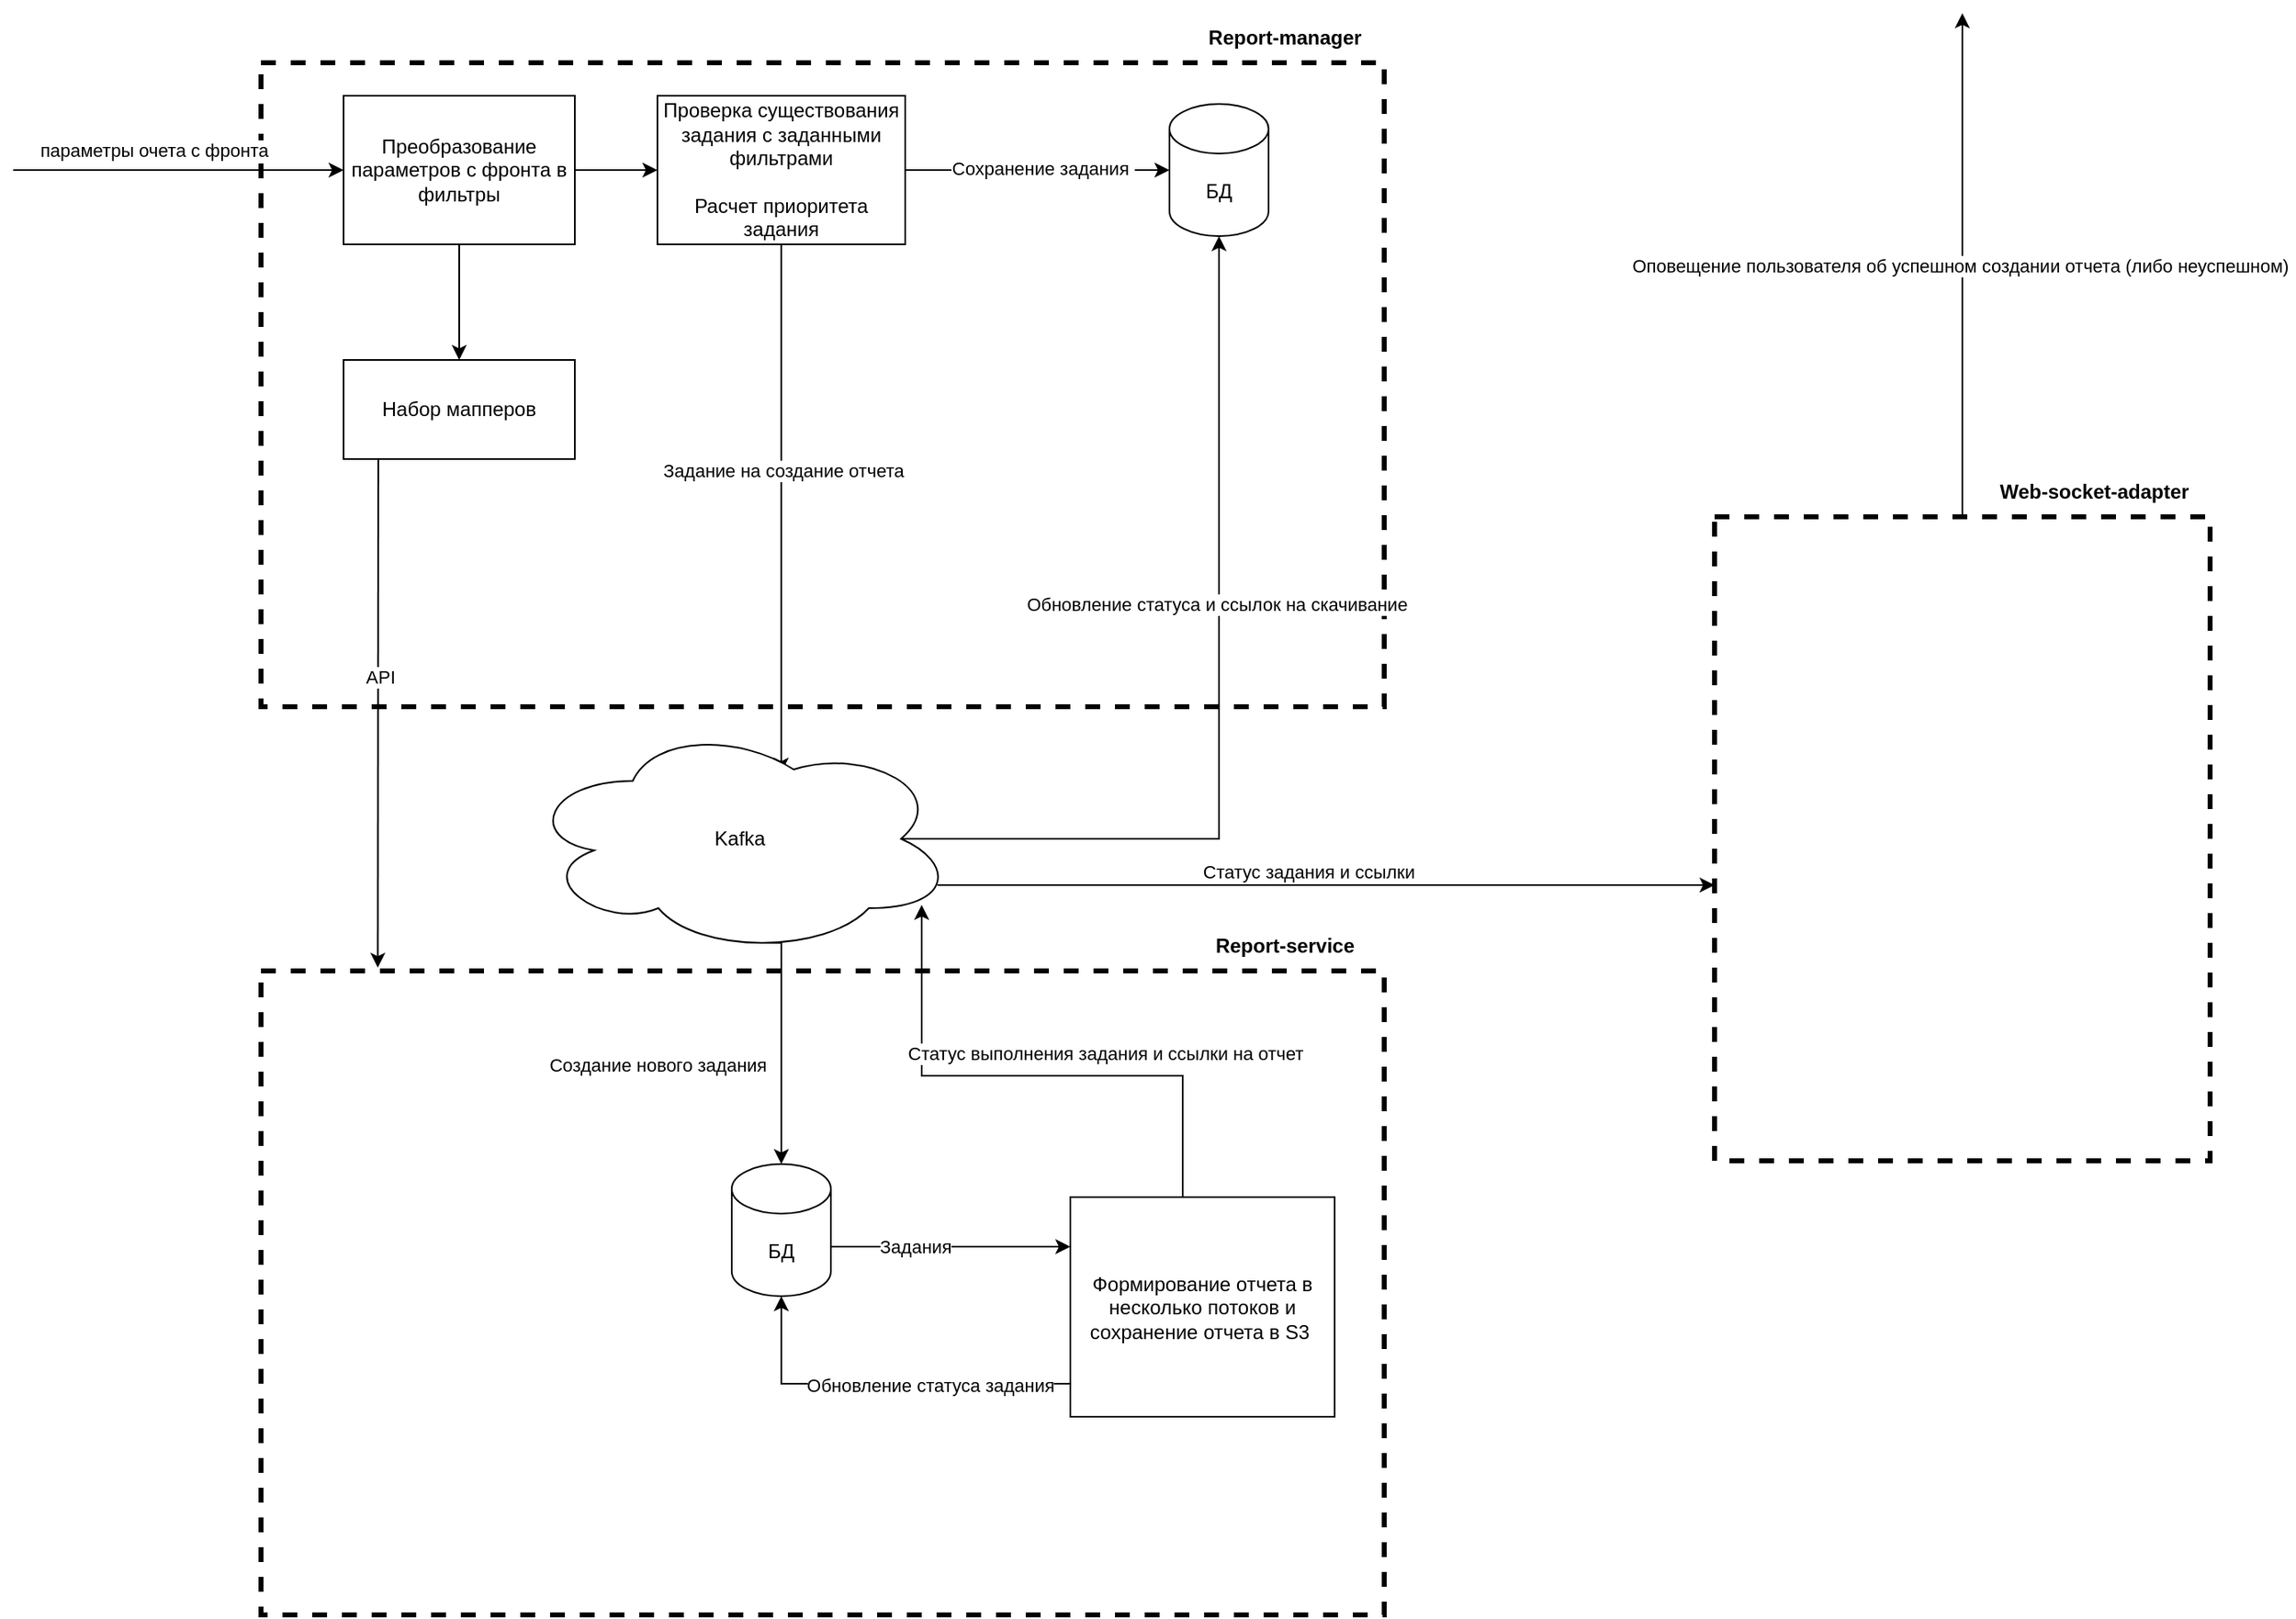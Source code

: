 <mxfile version="16.2.7" type="github">
  <diagram id="--_mKY9uIyGNnoBqqsMm" name="Page-1">
    <mxGraphModel dx="1190" dy="544" grid="1" gridSize="10" guides="1" tooltips="1" connect="1" arrows="1" fold="1" page="1" pageScale="1" pageWidth="1169" pageHeight="1654" math="0" shadow="0">
      <root>
        <mxCell id="0" />
        <mxCell id="1" parent="0" />
        <mxCell id="ihDoaSoHkPEgw2970Gpz-1" value="" style="rounded=0;whiteSpace=wrap;html=1;dashed=1;strokeColor=default;fillColor=none;strokeWidth=3;" parent="1" vertex="1">
          <mxGeometry x="160" y="160" width="680" height="390" as="geometry" />
        </mxCell>
        <mxCell id="ihDoaSoHkPEgw2970Gpz-2" value="Report-manager" style="text;html=1;strokeColor=none;fillColor=none;align=center;verticalAlign=middle;whiteSpace=wrap;rounded=0;fontStyle=1" parent="1" vertex="1">
          <mxGeometry x="710" y="130" width="140" height="30" as="geometry" />
        </mxCell>
        <mxCell id="ihDoaSoHkPEgw2970Gpz-3" value="" style="rounded=0;whiteSpace=wrap;html=1;dashed=1;strokeColor=default;fillColor=none;strokeWidth=3;" parent="1" vertex="1">
          <mxGeometry x="160" y="710" width="680" height="390" as="geometry" />
        </mxCell>
        <mxCell id="ihDoaSoHkPEgw2970Gpz-4" value="Report-service" style="text;html=1;strokeColor=none;fillColor=none;align=center;verticalAlign=middle;whiteSpace=wrap;rounded=0;fontStyle=1" parent="1" vertex="1">
          <mxGeometry x="710" y="680" width="140" height="30" as="geometry" />
        </mxCell>
        <mxCell id="ihDoaSoHkPEgw2970Gpz-5" value="" style="endArrow=classic;html=1;rounded=0;" parent="1" target="ihDoaSoHkPEgw2970Gpz-7" edge="1">
          <mxGeometry width="50" height="50" relative="1" as="geometry">
            <mxPoint x="10" y="225" as="sourcePoint" />
            <mxPoint x="159" y="202" as="targetPoint" />
          </mxGeometry>
        </mxCell>
        <mxCell id="ihDoaSoHkPEgw2970Gpz-6" value="параметры очета с фронта" style="edgeLabel;html=1;align=center;verticalAlign=middle;resizable=0;points=[];" parent="ihDoaSoHkPEgw2970Gpz-5" vertex="1" connectable="0">
          <mxGeometry x="-0.437" y="-1" relative="1" as="geometry">
            <mxPoint x="28" y="-13" as="offset" />
          </mxGeometry>
        </mxCell>
        <mxCell id="NRzl2iRrGpZ0gu4GAXt2-4" style="edgeStyle=orthogonalEdgeStyle;rounded=0;orthogonalLoop=1;jettySize=auto;html=1;exitX=1;exitY=0.5;exitDx=0;exitDy=0;" edge="1" parent="1" source="ihDoaSoHkPEgw2970Gpz-7" target="NRzl2iRrGpZ0gu4GAXt2-3">
          <mxGeometry relative="1" as="geometry" />
        </mxCell>
        <mxCell id="NRzl2iRrGpZ0gu4GAXt2-31" style="edgeStyle=orthogonalEdgeStyle;rounded=0;orthogonalLoop=1;jettySize=auto;html=1;" edge="1" parent="1" source="ihDoaSoHkPEgw2970Gpz-7" target="NRzl2iRrGpZ0gu4GAXt2-30">
          <mxGeometry relative="1" as="geometry" />
        </mxCell>
        <mxCell id="ihDoaSoHkPEgw2970Gpz-7" value="Преобразование параметров с фронта в фильтры" style="rounded=0;whiteSpace=wrap;html=1;strokeColor=default;strokeWidth=1;fillColor=default;" parent="1" vertex="1">
          <mxGeometry x="210" y="180" width="140" height="90" as="geometry" />
        </mxCell>
        <mxCell id="NRzl2iRrGpZ0gu4GAXt2-1" value="" style="endArrow=classic;html=1;rounded=0;entryX=0.104;entryY=-0.005;entryDx=0;entryDy=0;entryPerimeter=0;exitX=0.15;exitY=0.993;exitDx=0;exitDy=0;exitPerimeter=0;" edge="1" parent="1" source="NRzl2iRrGpZ0gu4GAXt2-30" target="ihDoaSoHkPEgw2970Gpz-3">
          <mxGeometry width="50" height="50" relative="1" as="geometry">
            <mxPoint x="231" y="270" as="sourcePoint" />
            <mxPoint x="229" y="700" as="targetPoint" />
          </mxGeometry>
        </mxCell>
        <mxCell id="NRzl2iRrGpZ0gu4GAXt2-2" value="API" style="edgeLabel;html=1;align=center;verticalAlign=middle;resizable=0;points=[];" vertex="1" connectable="0" parent="NRzl2iRrGpZ0gu4GAXt2-1">
          <mxGeometry x="-0.143" y="1" relative="1" as="geometry">
            <mxPoint as="offset" />
          </mxGeometry>
        </mxCell>
        <mxCell id="NRzl2iRrGpZ0gu4GAXt2-6" style="edgeStyle=orthogonalEdgeStyle;rounded=0;orthogonalLoop=1;jettySize=auto;html=1;exitX=1;exitY=0.5;exitDx=0;exitDy=0;entryX=0;entryY=0.5;entryDx=0;entryDy=0;entryPerimeter=0;" edge="1" parent="1" source="NRzl2iRrGpZ0gu4GAXt2-3" target="NRzl2iRrGpZ0gu4GAXt2-5">
          <mxGeometry relative="1" as="geometry" />
        </mxCell>
        <mxCell id="NRzl2iRrGpZ0gu4GAXt2-7" value="Сохранение задания&amp;nbsp;" style="edgeLabel;html=1;align=center;verticalAlign=middle;resizable=0;points=[];" vertex="1" connectable="0" parent="NRzl2iRrGpZ0gu4GAXt2-6">
          <mxGeometry x="0.037" y="1" relative="1" as="geometry">
            <mxPoint as="offset" />
          </mxGeometry>
        </mxCell>
        <mxCell id="NRzl2iRrGpZ0gu4GAXt2-11" style="edgeStyle=orthogonalEdgeStyle;rounded=0;orthogonalLoop=1;jettySize=auto;html=1;entryX=0.596;entryY=0.214;entryDx=0;entryDy=0;entryPerimeter=0;" edge="1" parent="1" source="NRzl2iRrGpZ0gu4GAXt2-3" target="NRzl2iRrGpZ0gu4GAXt2-10">
          <mxGeometry relative="1" as="geometry" />
        </mxCell>
        <mxCell id="NRzl2iRrGpZ0gu4GAXt2-12" value="Задание на создание отчета" style="edgeLabel;html=1;align=center;verticalAlign=middle;resizable=0;points=[];" vertex="1" connectable="0" parent="NRzl2iRrGpZ0gu4GAXt2-11">
          <mxGeometry x="-0.144" y="1" relative="1" as="geometry">
            <mxPoint as="offset" />
          </mxGeometry>
        </mxCell>
        <mxCell id="NRzl2iRrGpZ0gu4GAXt2-3" value="Проверка существования задания с заданными фильтрами&lt;br&gt;&lt;br&gt;Расчет приоритета задания" style="rounded=0;whiteSpace=wrap;html=1;" vertex="1" parent="1">
          <mxGeometry x="400" y="180" width="150" height="90" as="geometry" />
        </mxCell>
        <mxCell id="NRzl2iRrGpZ0gu4GAXt2-5" value="БД" style="shape=cylinder3;whiteSpace=wrap;html=1;boundedLbl=1;backgroundOutline=1;size=15;" vertex="1" parent="1">
          <mxGeometry x="710" y="185" width="60" height="80" as="geometry" />
        </mxCell>
        <mxCell id="NRzl2iRrGpZ0gu4GAXt2-14" style="edgeStyle=orthogonalEdgeStyle;rounded=0;orthogonalLoop=1;jettySize=auto;html=1;exitX=0.55;exitY=0.95;exitDx=0;exitDy=0;exitPerimeter=0;entryX=0.5;entryY=0;entryDx=0;entryDy=0;entryPerimeter=0;" edge="1" parent="1" source="NRzl2iRrGpZ0gu4GAXt2-10" target="NRzl2iRrGpZ0gu4GAXt2-13">
          <mxGeometry relative="1" as="geometry">
            <Array as="points">
              <mxPoint x="475" y="693" />
            </Array>
          </mxGeometry>
        </mxCell>
        <mxCell id="NRzl2iRrGpZ0gu4GAXt2-15" value="Создание нового задания" style="edgeLabel;html=1;align=center;verticalAlign=middle;resizable=0;points=[];" vertex="1" connectable="0" parent="NRzl2iRrGpZ0gu4GAXt2-14">
          <mxGeometry x="0.172" y="1" relative="1" as="geometry">
            <mxPoint x="-76" as="offset" />
          </mxGeometry>
        </mxCell>
        <mxCell id="NRzl2iRrGpZ0gu4GAXt2-23" style="edgeStyle=orthogonalEdgeStyle;rounded=0;orthogonalLoop=1;jettySize=auto;html=1;entryX=0.5;entryY=1;entryDx=0;entryDy=0;entryPerimeter=0;exitX=0.875;exitY=0.5;exitDx=0;exitDy=0;exitPerimeter=0;" edge="1" parent="1" source="NRzl2iRrGpZ0gu4GAXt2-10" target="NRzl2iRrGpZ0gu4GAXt2-5">
          <mxGeometry relative="1" as="geometry" />
        </mxCell>
        <mxCell id="NRzl2iRrGpZ0gu4GAXt2-24" value="Обновление статуса и ссылок на скачивание&amp;nbsp;" style="edgeLabel;html=1;align=center;verticalAlign=middle;resizable=0;points=[];" vertex="1" connectable="0" parent="NRzl2iRrGpZ0gu4GAXt2-23">
          <mxGeometry x="0.2" relative="1" as="geometry">
            <mxPoint as="offset" />
          </mxGeometry>
        </mxCell>
        <mxCell id="NRzl2iRrGpZ0gu4GAXt2-27" style="edgeStyle=orthogonalEdgeStyle;rounded=0;orthogonalLoop=1;jettySize=auto;html=1;exitX=0.96;exitY=0.7;exitDx=0;exitDy=0;exitPerimeter=0;" edge="1" parent="1" source="NRzl2iRrGpZ0gu4GAXt2-10" target="NRzl2iRrGpZ0gu4GAXt2-25">
          <mxGeometry relative="1" as="geometry">
            <Array as="points">
              <mxPoint x="1120" y="658" />
              <mxPoint x="1120" y="658" />
            </Array>
          </mxGeometry>
        </mxCell>
        <mxCell id="NRzl2iRrGpZ0gu4GAXt2-28" value="Статус задания и ссылки" style="edgeLabel;html=1;align=center;verticalAlign=middle;resizable=0;points=[];" vertex="1" connectable="0" parent="NRzl2iRrGpZ0gu4GAXt2-27">
          <mxGeometry x="0.175" y="2" relative="1" as="geometry">
            <mxPoint x="-52" y="-6" as="offset" />
          </mxGeometry>
        </mxCell>
        <mxCell id="NRzl2iRrGpZ0gu4GAXt2-10" value="Kafka" style="ellipse;shape=cloud;whiteSpace=wrap;html=1;" vertex="1" parent="1">
          <mxGeometry x="320" y="560" width="260" height="140" as="geometry" />
        </mxCell>
        <mxCell id="NRzl2iRrGpZ0gu4GAXt2-17" style="edgeStyle=orthogonalEdgeStyle;rounded=0;orthogonalLoop=1;jettySize=auto;html=1;" edge="1" parent="1" source="NRzl2iRrGpZ0gu4GAXt2-13" target="NRzl2iRrGpZ0gu4GAXt2-16">
          <mxGeometry relative="1" as="geometry">
            <Array as="points">
              <mxPoint x="560" y="877" />
              <mxPoint x="560" y="877" />
            </Array>
          </mxGeometry>
        </mxCell>
        <mxCell id="NRzl2iRrGpZ0gu4GAXt2-19" value="Задания" style="edgeLabel;html=1;align=center;verticalAlign=middle;resizable=0;points=[];" vertex="1" connectable="0" parent="NRzl2iRrGpZ0gu4GAXt2-17">
          <mxGeometry x="-0.304" relative="1" as="geometry">
            <mxPoint as="offset" />
          </mxGeometry>
        </mxCell>
        <mxCell id="NRzl2iRrGpZ0gu4GAXt2-13" value="БД" style="shape=cylinder3;whiteSpace=wrap;html=1;boundedLbl=1;backgroundOutline=1;size=15;" vertex="1" parent="1">
          <mxGeometry x="445" y="827" width="60" height="80" as="geometry" />
        </mxCell>
        <mxCell id="NRzl2iRrGpZ0gu4GAXt2-18" style="edgeStyle=orthogonalEdgeStyle;rounded=0;orthogonalLoop=1;jettySize=auto;html=1;" edge="1" parent="1" source="NRzl2iRrGpZ0gu4GAXt2-16" target="NRzl2iRrGpZ0gu4GAXt2-13">
          <mxGeometry relative="1" as="geometry">
            <Array as="points">
              <mxPoint x="475" y="960" />
            </Array>
          </mxGeometry>
        </mxCell>
        <mxCell id="NRzl2iRrGpZ0gu4GAXt2-20" value="Обновление статуса задания" style="edgeLabel;html=1;align=center;verticalAlign=middle;resizable=0;points=[];" vertex="1" connectable="0" parent="NRzl2iRrGpZ0gu4GAXt2-18">
          <mxGeometry x="-0.254" y="1" relative="1" as="geometry">
            <mxPoint as="offset" />
          </mxGeometry>
        </mxCell>
        <mxCell id="NRzl2iRrGpZ0gu4GAXt2-21" style="edgeStyle=orthogonalEdgeStyle;rounded=0;orthogonalLoop=1;jettySize=auto;html=1;exitX=0.425;exitY=-0.001;exitDx=0;exitDy=0;exitPerimeter=0;entryX=0.923;entryY=0.786;entryDx=0;entryDy=0;entryPerimeter=0;" edge="1" parent="1" source="NRzl2iRrGpZ0gu4GAXt2-16" target="NRzl2iRrGpZ0gu4GAXt2-10">
          <mxGeometry relative="1" as="geometry" />
        </mxCell>
        <mxCell id="NRzl2iRrGpZ0gu4GAXt2-22" value="Статус выполнения задания и ссылки на отчет" style="edgeLabel;html=1;align=center;verticalAlign=middle;resizable=0;points=[];" vertex="1" connectable="0" parent="NRzl2iRrGpZ0gu4GAXt2-21">
          <mxGeometry x="0.089" y="-1" relative="1" as="geometry">
            <mxPoint x="62" y="-13" as="offset" />
          </mxGeometry>
        </mxCell>
        <mxCell id="NRzl2iRrGpZ0gu4GAXt2-16" value="Формирование отчета в несколько потоков и сохранение отчета в S3&amp;nbsp;" style="rounded=0;whiteSpace=wrap;html=1;" vertex="1" parent="1">
          <mxGeometry x="650" y="847" width="160" height="133" as="geometry" />
        </mxCell>
        <mxCell id="NRzl2iRrGpZ0gu4GAXt2-29" value="Оповещение пользователя об успешном создании отчета (либо неуспешном)&amp;nbsp;" style="edgeStyle=orthogonalEdgeStyle;rounded=0;orthogonalLoop=1;jettySize=auto;html=1;" edge="1" parent="1" source="NRzl2iRrGpZ0gu4GAXt2-25">
          <mxGeometry relative="1" as="geometry">
            <mxPoint x="1190" y="130" as="targetPoint" />
          </mxGeometry>
        </mxCell>
        <mxCell id="NRzl2iRrGpZ0gu4GAXt2-25" value="" style="rounded=0;whiteSpace=wrap;html=1;dashed=1;strokeColor=default;fillColor=none;strokeWidth=3;" vertex="1" parent="1">
          <mxGeometry x="1040" y="435" width="300" height="390" as="geometry" />
        </mxCell>
        <mxCell id="NRzl2iRrGpZ0gu4GAXt2-26" value="Web-socket-adapter" style="text;html=1;strokeColor=none;fillColor=none;align=center;verticalAlign=middle;whiteSpace=wrap;rounded=0;fontStyle=1" vertex="1" parent="1">
          <mxGeometry x="1200" y="405" width="140" height="30" as="geometry" />
        </mxCell>
        <mxCell id="NRzl2iRrGpZ0gu4GAXt2-30" value="Набор мапперов" style="rounded=0;whiteSpace=wrap;html=1;" vertex="1" parent="1">
          <mxGeometry x="210" y="340" width="140" height="60" as="geometry" />
        </mxCell>
      </root>
    </mxGraphModel>
  </diagram>
</mxfile>
